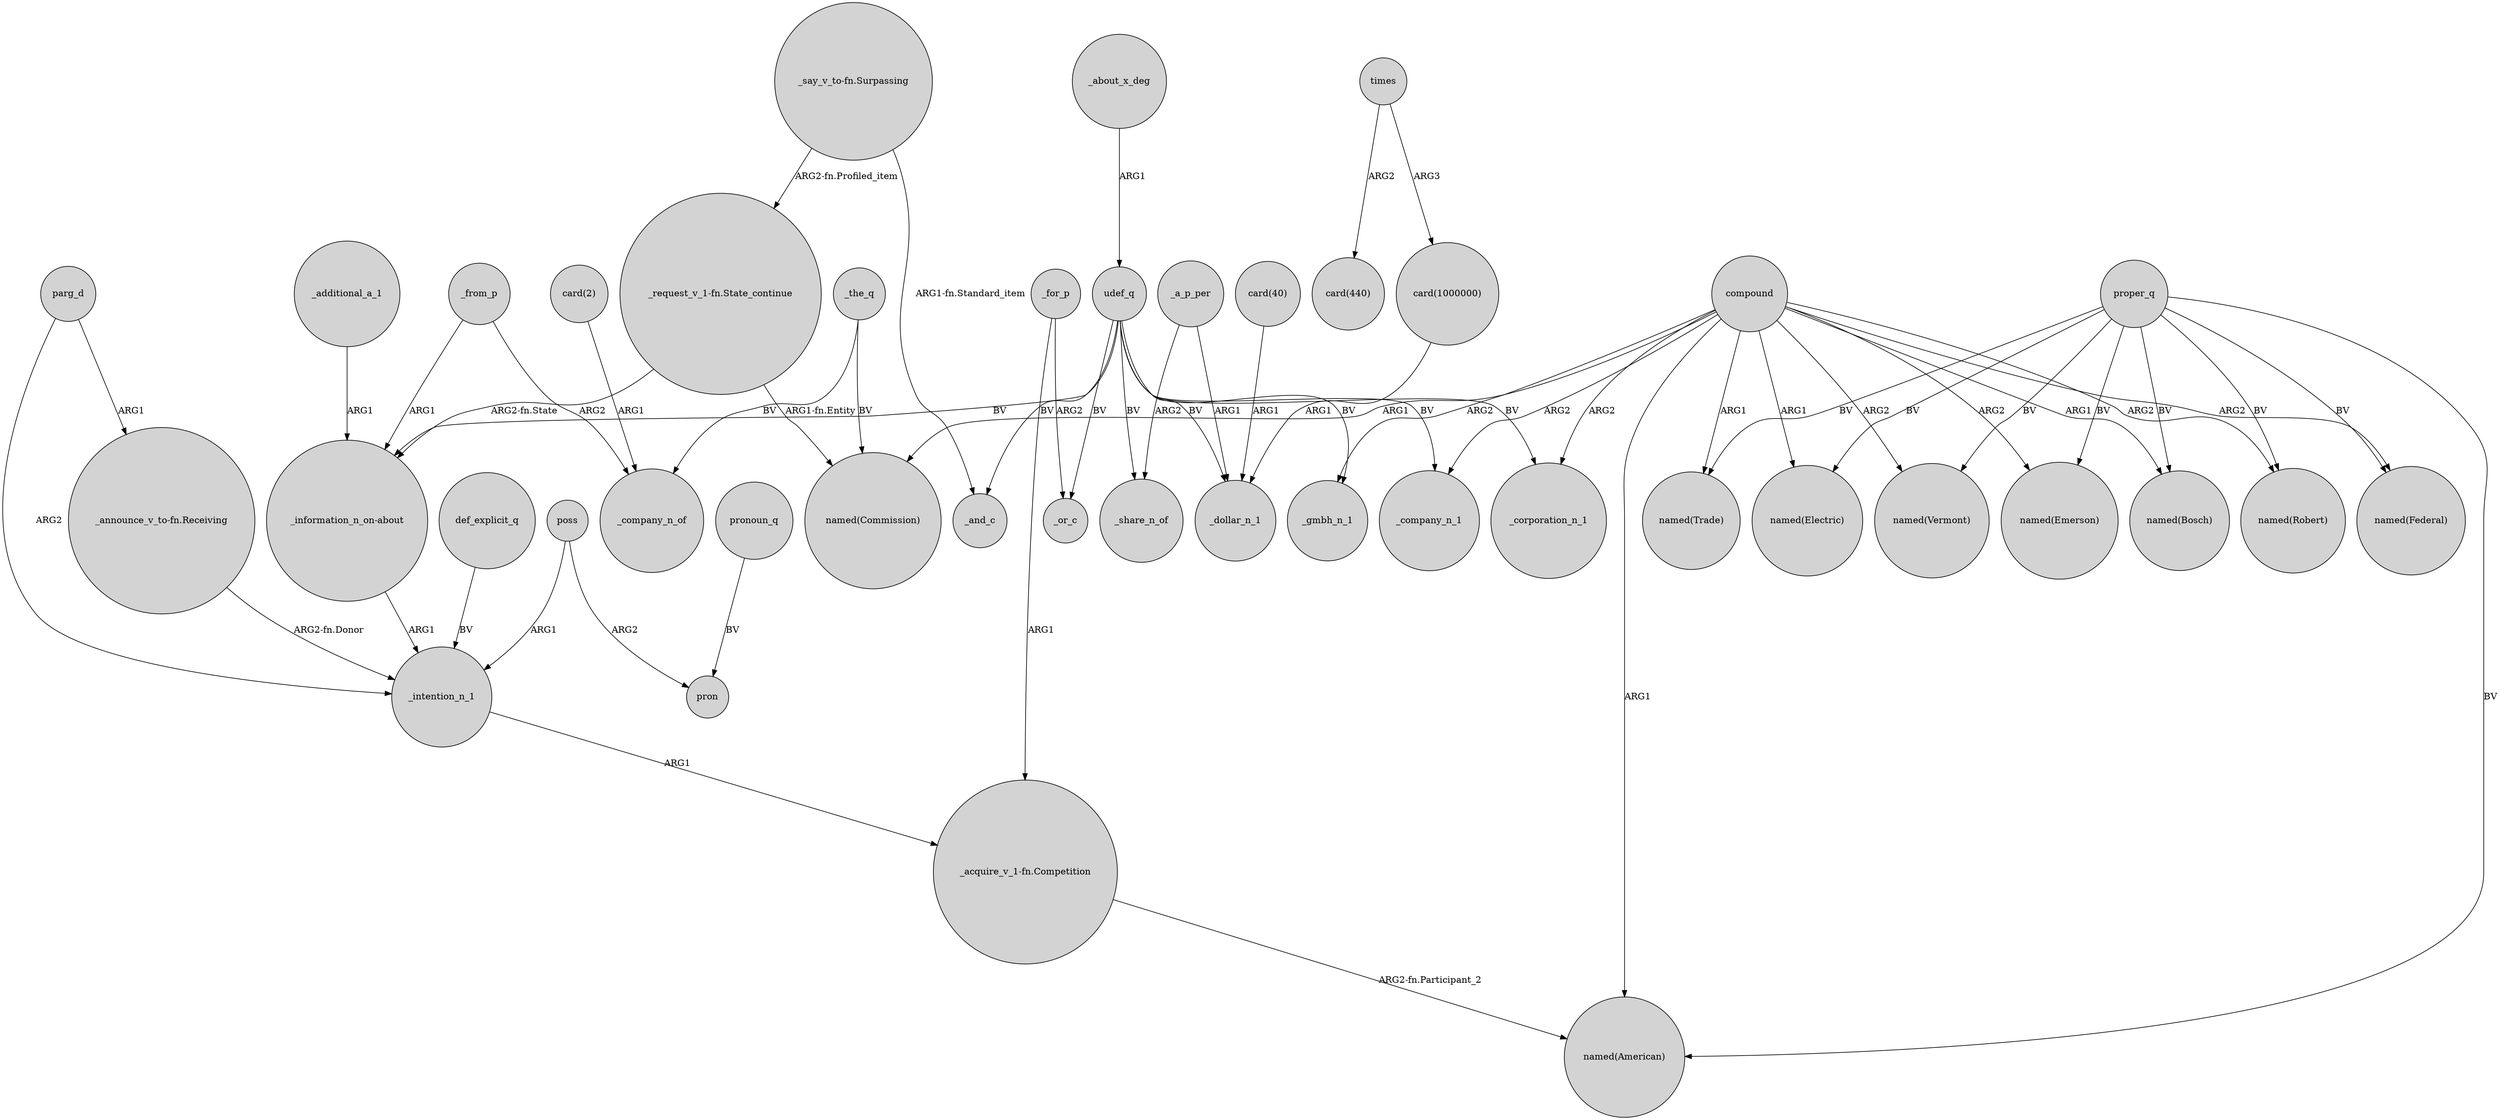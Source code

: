 digraph {
	node [shape=circle style=filled]
	"_acquire_v_1-fn.Competition" -> "named(American)" [label="ARG2-fn.Participant_2"]
	"_say_v_to-fn.Surpassing" -> "_request_v_1-fn.State_continue" [label="ARG2-fn.Profiled_item"]
	compound -> "named(Commission)" [label=ARG1]
	compound -> _company_n_1 [label=ARG2]
	proper_q -> "named(Vermont)" [label=BV]
	udef_q -> "_information_n_on-about" [label=BV]
	udef_q -> _company_n_1 [label=BV]
	"_announce_v_to-fn.Receiving" -> _intention_n_1 [label="ARG2-fn.Donor"]
	poss -> _intention_n_1 [label=ARG1]
	times -> "card(1000000)" [label=ARG3]
	compound -> "named(Federal)" [label=ARG2]
	compound -> "named(Electric)" [label=ARG1]
	def_explicit_q -> _intention_n_1 [label=BV]
	udef_q -> _and_c [label=BV]
	proper_q -> "named(Federal)" [label=BV]
	_for_p -> "_acquire_v_1-fn.Competition" [label=ARG1]
	udef_q -> _or_c [label=BV]
	_about_x_deg -> udef_q [label=ARG1]
	_the_q -> "named(Commission)" [label=BV]
	compound -> _gmbh_n_1 [label=ARG2]
	proper_q -> "named(Bosch)" [label=BV]
	pronoun_q -> pron [label=BV]
	poss -> pron [label=ARG2]
	compound -> "named(Trade)" [label=ARG1]
	times -> "card(440)" [label=ARG2]
	_for_p -> _or_c [label=ARG2]
	compound -> "named(Robert)" [label=ARG2]
	_a_p_per -> _share_n_of [label=ARG2]
	proper_q -> "named(Trade)" [label=BV]
	"_say_v_to-fn.Surpassing" -> _and_c [label="ARG1-fn.Standard_item"]
	proper_q -> "named(Emerson)" [label=BV]
	udef_q -> _share_n_of [label=BV]
	proper_q -> "named(Electric)" [label=BV]
	udef_q -> _dollar_n_1 [label=BV]
	"_information_n_on-about" -> _intention_n_1 [label=ARG1]
	compound -> "named(Bosch)" [label=ARG1]
	"card(1000000)" -> _dollar_n_1 [label=ARG1]
	_from_p -> _company_n_of [label=ARG2]
	_a_p_per -> _dollar_n_1 [label=ARG1]
	compound -> "named(Vermont)" [label=ARG2]
	proper_q -> "named(Robert)" [label=BV]
	compound -> _corporation_n_1 [label=ARG2]
	udef_q -> _corporation_n_1 [label=BV]
	udef_q -> _gmbh_n_1 [label=BV]
	_intention_n_1 -> "_acquire_v_1-fn.Competition" [label=ARG1]
	"card(2)" -> _company_n_of [label=ARG1]
	"_request_v_1-fn.State_continue" -> "_information_n_on-about" [label="ARG2-fn.State"]
	parg_d -> "_announce_v_to-fn.Receiving" [label=ARG1]
	proper_q -> "named(American)" [label=BV]
	compound -> "named(American)" [label=ARG1]
	compound -> "named(Emerson)" [label=ARG2]
	"_request_v_1-fn.State_continue" -> "named(Commission)" [label="ARG1-fn.Entity"]
	_the_q -> _company_n_of [label=BV]
	_additional_a_1 -> "_information_n_on-about" [label=ARG1]
	parg_d -> _intention_n_1 [label=ARG2]
	_from_p -> "_information_n_on-about" [label=ARG1]
	"card(40)" -> _dollar_n_1 [label=ARG1]
}
